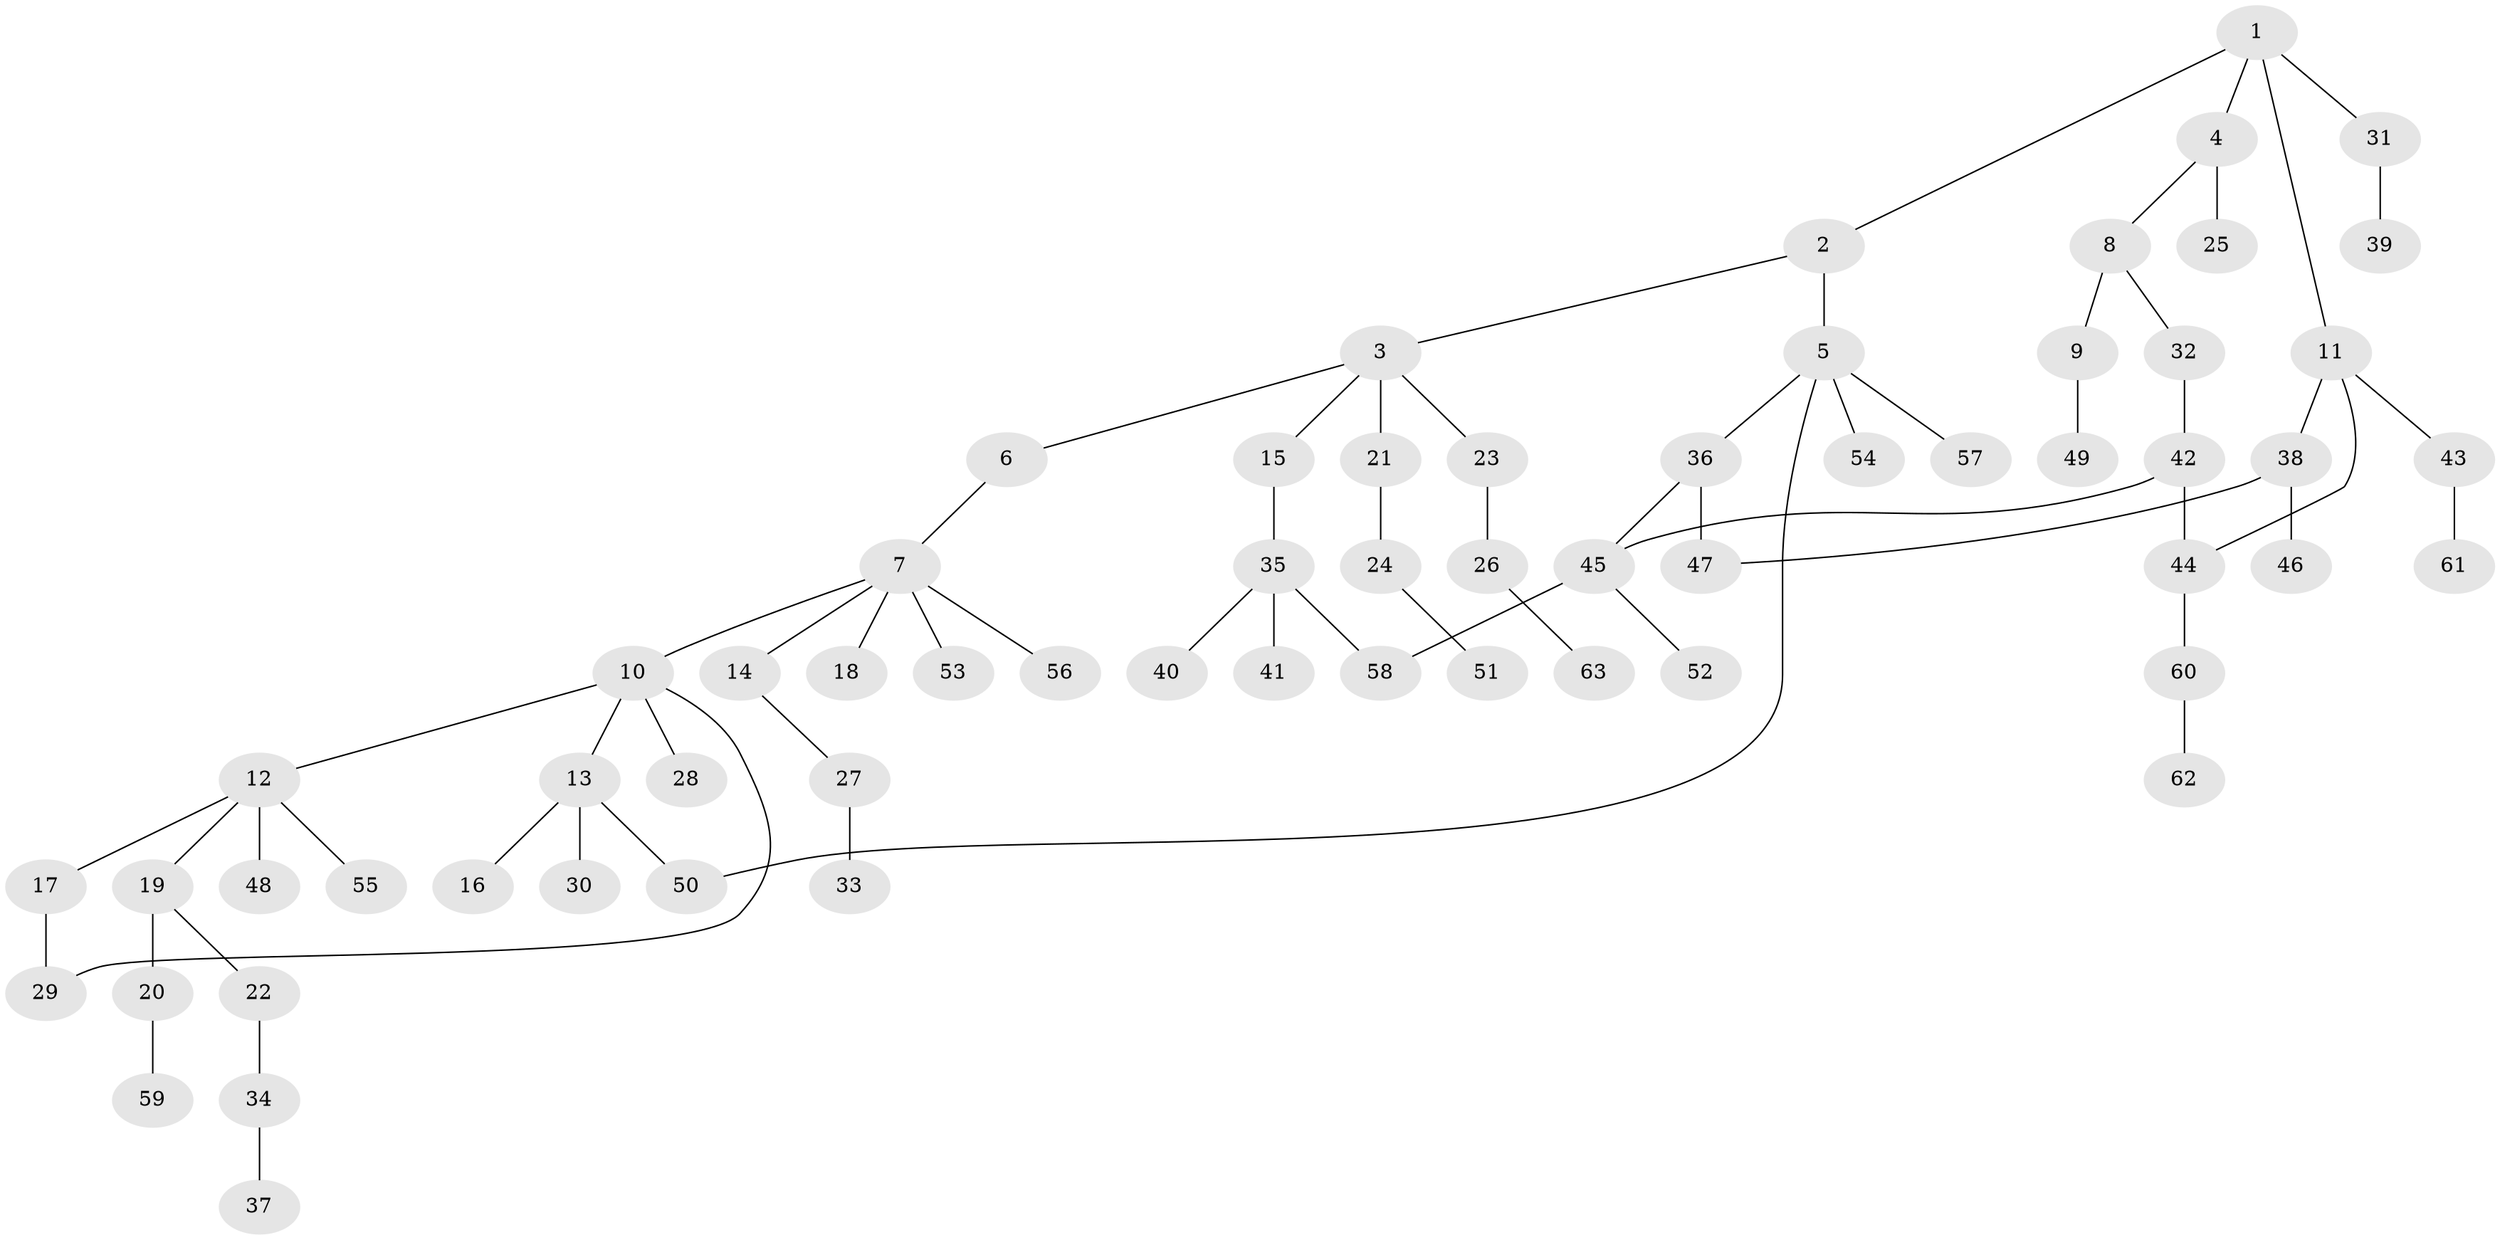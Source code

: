 // Generated by graph-tools (version 1.1) at 2025/42/03/09/25 04:42:17]
// undirected, 63 vertices, 68 edges
graph export_dot {
graph [start="1"]
  node [color=gray90,style=filled];
  1;
  2;
  3;
  4;
  5;
  6;
  7;
  8;
  9;
  10;
  11;
  12;
  13;
  14;
  15;
  16;
  17;
  18;
  19;
  20;
  21;
  22;
  23;
  24;
  25;
  26;
  27;
  28;
  29;
  30;
  31;
  32;
  33;
  34;
  35;
  36;
  37;
  38;
  39;
  40;
  41;
  42;
  43;
  44;
  45;
  46;
  47;
  48;
  49;
  50;
  51;
  52;
  53;
  54;
  55;
  56;
  57;
  58;
  59;
  60;
  61;
  62;
  63;
  1 -- 2;
  1 -- 4;
  1 -- 11;
  1 -- 31;
  2 -- 3;
  2 -- 5;
  3 -- 6;
  3 -- 15;
  3 -- 21;
  3 -- 23;
  4 -- 8;
  4 -- 25;
  5 -- 36;
  5 -- 54;
  5 -- 57;
  5 -- 50;
  6 -- 7;
  7 -- 10;
  7 -- 14;
  7 -- 18;
  7 -- 53;
  7 -- 56;
  8 -- 9;
  8 -- 32;
  9 -- 49;
  10 -- 12;
  10 -- 13;
  10 -- 28;
  10 -- 29;
  11 -- 38;
  11 -- 43;
  11 -- 44;
  12 -- 17;
  12 -- 19;
  12 -- 48;
  12 -- 55;
  13 -- 16;
  13 -- 30;
  13 -- 50;
  14 -- 27;
  15 -- 35;
  17 -- 29;
  19 -- 20;
  19 -- 22;
  20 -- 59;
  21 -- 24;
  22 -- 34;
  23 -- 26;
  24 -- 51;
  26 -- 63;
  27 -- 33;
  31 -- 39;
  32 -- 42;
  34 -- 37;
  35 -- 40;
  35 -- 41;
  35 -- 58;
  36 -- 45;
  36 -- 47;
  38 -- 46;
  38 -- 47;
  42 -- 45;
  42 -- 44;
  43 -- 61;
  44 -- 60;
  45 -- 52;
  45 -- 58;
  60 -- 62;
}
